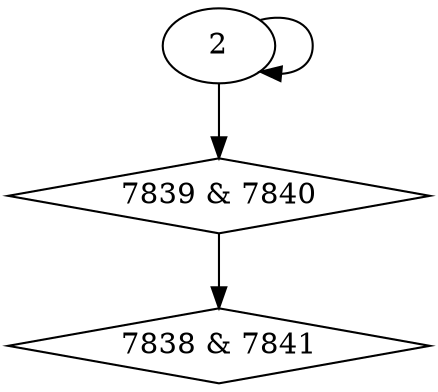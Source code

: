 digraph {
0 [label = "7838 & 7841", shape = diamond];
1 [label = "7839 & 7840", shape = diamond];
1 -> 0;
2 -> 1;
2 -> 2;
}
